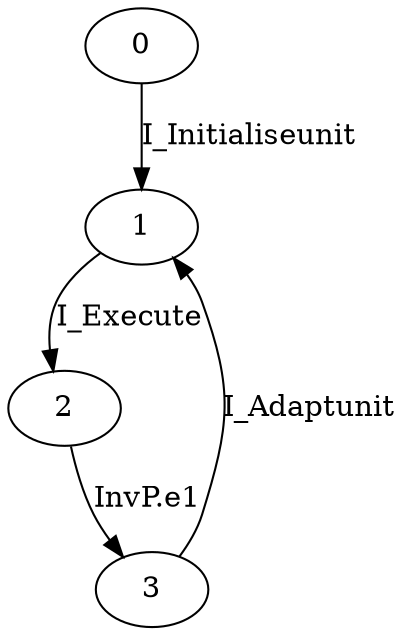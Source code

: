 digraph G {
  0 -> 1 [ label="I_Initialiseunit" ];
  1 -> 2 [ label="I_Execute" ];
  2 -> 3 [ label="InvP.e1" ];
  3 -> 1 [ label="I_Adaptunit" ];
}
